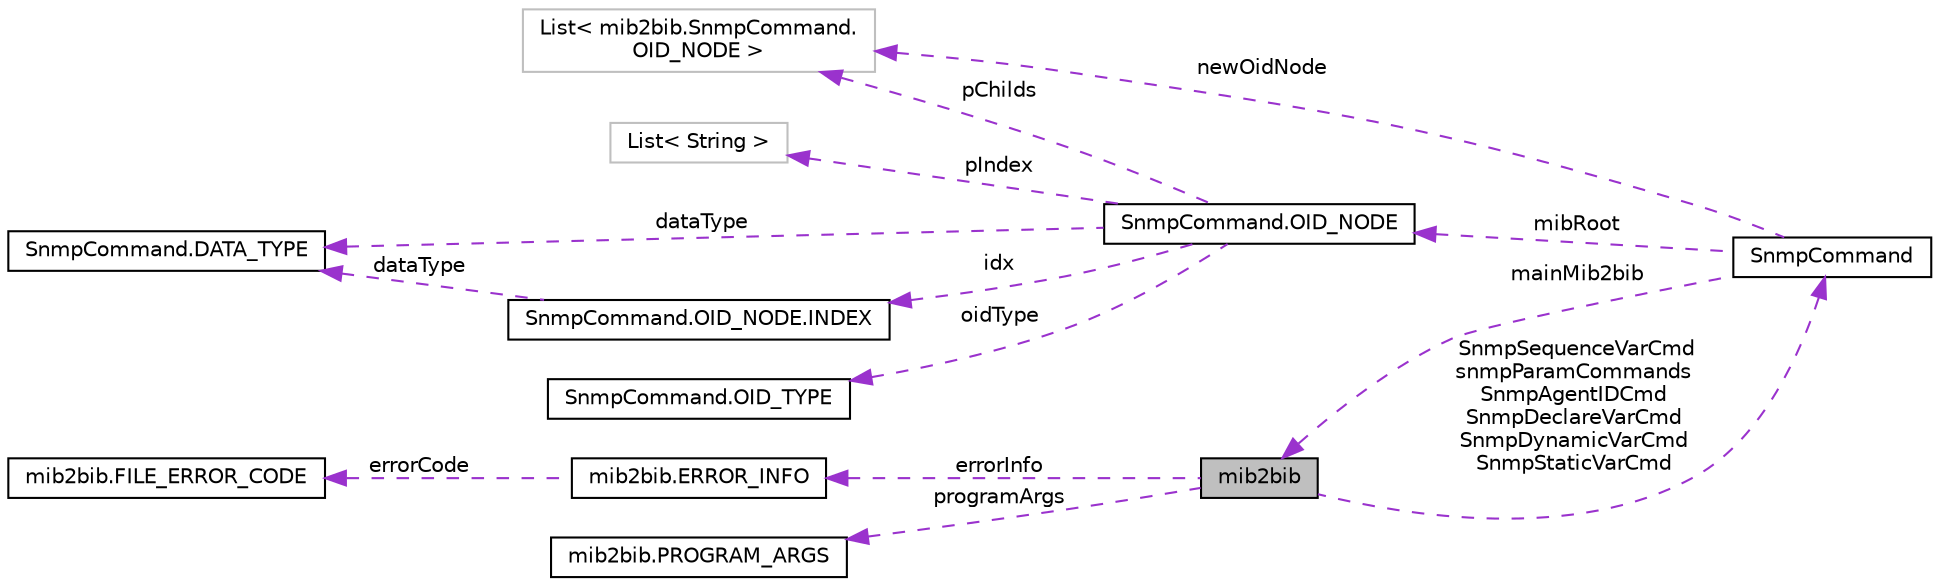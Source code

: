 digraph "mib2bib"
{
  edge [fontname="Helvetica",fontsize="10",labelfontname="Helvetica",labelfontsize="10"];
  node [fontname="Helvetica",fontsize="10",shape=record];
  rankdir="LR";
  Node1 [label="mib2bib",height=0.2,width=0.4,color="black", fillcolor="grey75", style="filled", fontcolor="black"];
  Node2 -> Node1 [dir="back",color="darkorchid3",fontsize="10",style="dashed",label=" errorInfo" ,fontname="Helvetica"];
  Node2 [label="mib2bib.ERROR_INFO",height=0.2,width=0.4,color="black", fillcolor="white", style="filled",URL="$classmib2bib_1_1mib2bib_1_1_e_r_r_o_r___i_n_f_o.html"];
  Node3 -> Node2 [dir="back",color="darkorchid3",fontsize="10",style="dashed",label=" errorCode" ,fontname="Helvetica"];
  Node3 [label="mib2bib.FILE_ERROR_CODE",height=0.2,width=0.4,color="black", fillcolor="white", style="filled",URL="$enummib2bib_1_1mib2bib_1_1_f_i_l_e___e_r_r_o_r___c_o_d_e.html"];
  Node4 -> Node1 [dir="back",color="darkorchid3",fontsize="10",style="dashed",label=" programArgs" ,fontname="Helvetica"];
  Node4 [label="mib2bib.PROGRAM_ARGS",height=0.2,width=0.4,color="black", fillcolor="white", style="filled",URL="$classmib2bib_1_1mib2bib_1_1_p_r_o_g_r_a_m___a_r_g_s.html"];
  Node5 -> Node1 [dir="back",color="darkorchid3",fontsize="10",style="dashed",label=" SnmpSequenceVarCmd\nsnmpParamCommands\nSnmpAgentIDCmd\nSnmpDeclareVarCmd\nSnmpDynamicVarCmd\nSnmpStaticVarCmd" ,fontname="Helvetica"];
  Node5 [label="SnmpCommand",height=0.2,width=0.4,color="black", fillcolor="white", style="filled",URL="$classmib2bib_1_1_snmp_command.html"];
  Node6 -> Node5 [dir="back",color="darkorchid3",fontsize="10",style="dashed",label=" newOidNode" ,fontname="Helvetica"];
  Node6 [label="List\< mib2bib.SnmpCommand.\lOID_NODE \>",height=0.2,width=0.4,color="grey75", fillcolor="white", style="filled"];
  Node1 -> Node5 [dir="back",color="darkorchid3",fontsize="10",style="dashed",label=" mainMib2bib" ,fontname="Helvetica"];
  Node7 -> Node5 [dir="back",color="darkorchid3",fontsize="10",style="dashed",label=" mibRoot" ,fontname="Helvetica"];
  Node7 [label="SnmpCommand.OID_NODE",height=0.2,width=0.4,color="black", fillcolor="white", style="filled",URL="$classmib2bib_1_1_snmp_command_1_1_o_i_d___n_o_d_e.html"];
  Node8 -> Node7 [dir="back",color="darkorchid3",fontsize="10",style="dashed",label=" pIndex" ,fontname="Helvetica"];
  Node8 [label="List\< String \>",height=0.2,width=0.4,color="grey75", fillcolor="white", style="filled"];
  Node9 -> Node7 [dir="back",color="darkorchid3",fontsize="10",style="dashed",label=" dataType" ,fontname="Helvetica"];
  Node9 [label="SnmpCommand.DATA_TYPE",height=0.2,width=0.4,color="black", fillcolor="white", style="filled",URL="$enummib2bib_1_1_snmp_command_1_1_d_a_t_a___t_y_p_e.html"];
  Node6 -> Node7 [dir="back",color="darkorchid3",fontsize="10",style="dashed",label=" pChilds" ,fontname="Helvetica"];
  Node10 -> Node7 [dir="back",color="darkorchid3",fontsize="10",style="dashed",label=" oidType" ,fontname="Helvetica"];
  Node10 [label="SnmpCommand.OID_TYPE",height=0.2,width=0.4,color="black", fillcolor="white", style="filled",URL="$enummib2bib_1_1_snmp_command_1_1_o_i_d___t_y_p_e.html"];
  Node11 -> Node7 [dir="back",color="darkorchid3",fontsize="10",style="dashed",label=" idx" ,fontname="Helvetica"];
  Node11 [label="SnmpCommand.OID_NODE.INDEX",height=0.2,width=0.4,color="black", fillcolor="white", style="filled",URL="$classmib2bib_1_1_snmp_command_1_1_o_i_d___n_o_d_e_1_1_i_n_d_e_x.html"];
  Node9 -> Node11 [dir="back",color="darkorchid3",fontsize="10",style="dashed",label=" dataType" ,fontname="Helvetica"];
}
